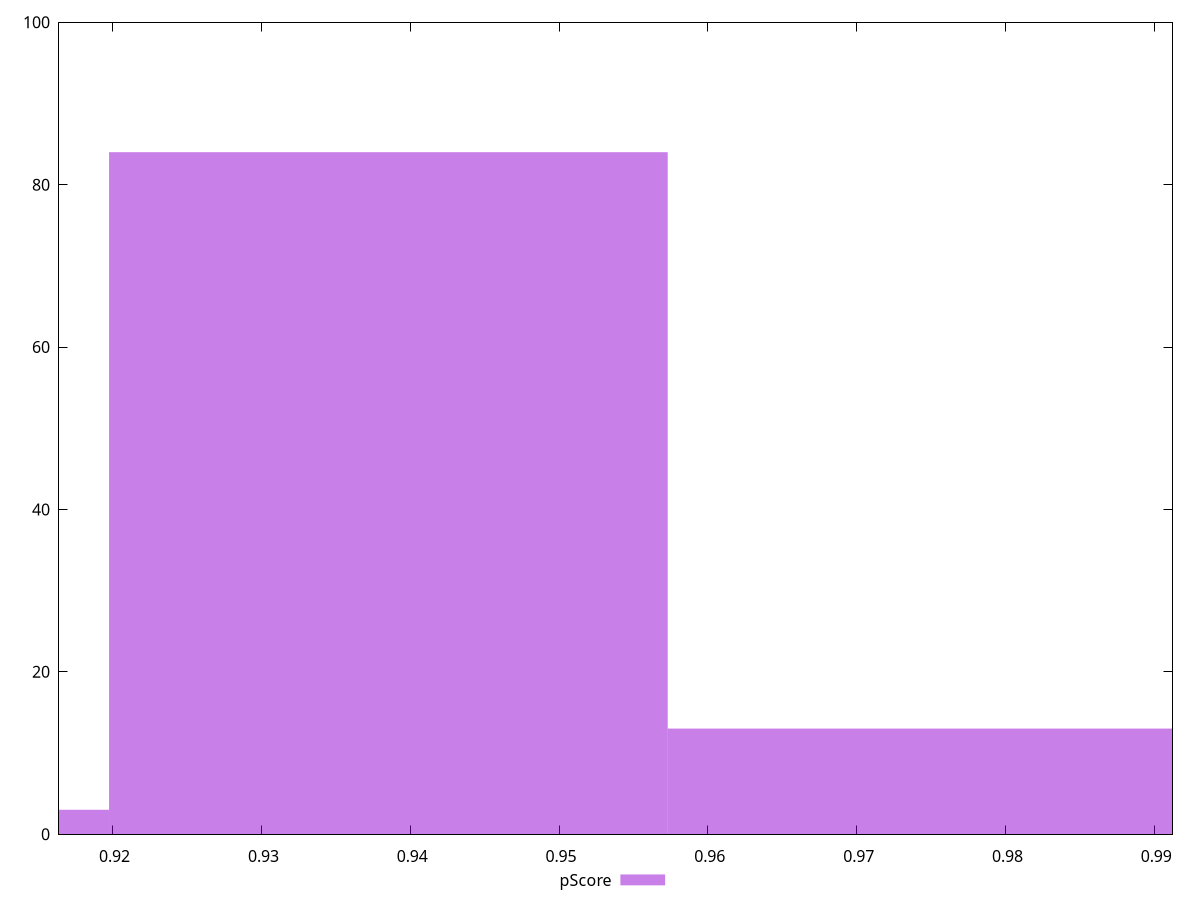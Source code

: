 reset

$pScore <<EOF
0.9385335234050024 84
0.9009921824688023 3
0.9760748643412025 13
EOF

set key outside below
set boxwidth 0.037541340936200096
set xrange [0.9163990018402168:0.9912251763289591]
set yrange [0:100]
set trange [0:100]
set style fill transparent solid 0.5 noborder
set terminal svg size 640, 490 enhanced background rgb 'white'
set output "reports/report_00033_2021-03-01T14-23-16.841Z/total-blocking-time/samples/astro-inner/pScore/histogram.svg"

plot $pScore title "pScore" with boxes

reset
